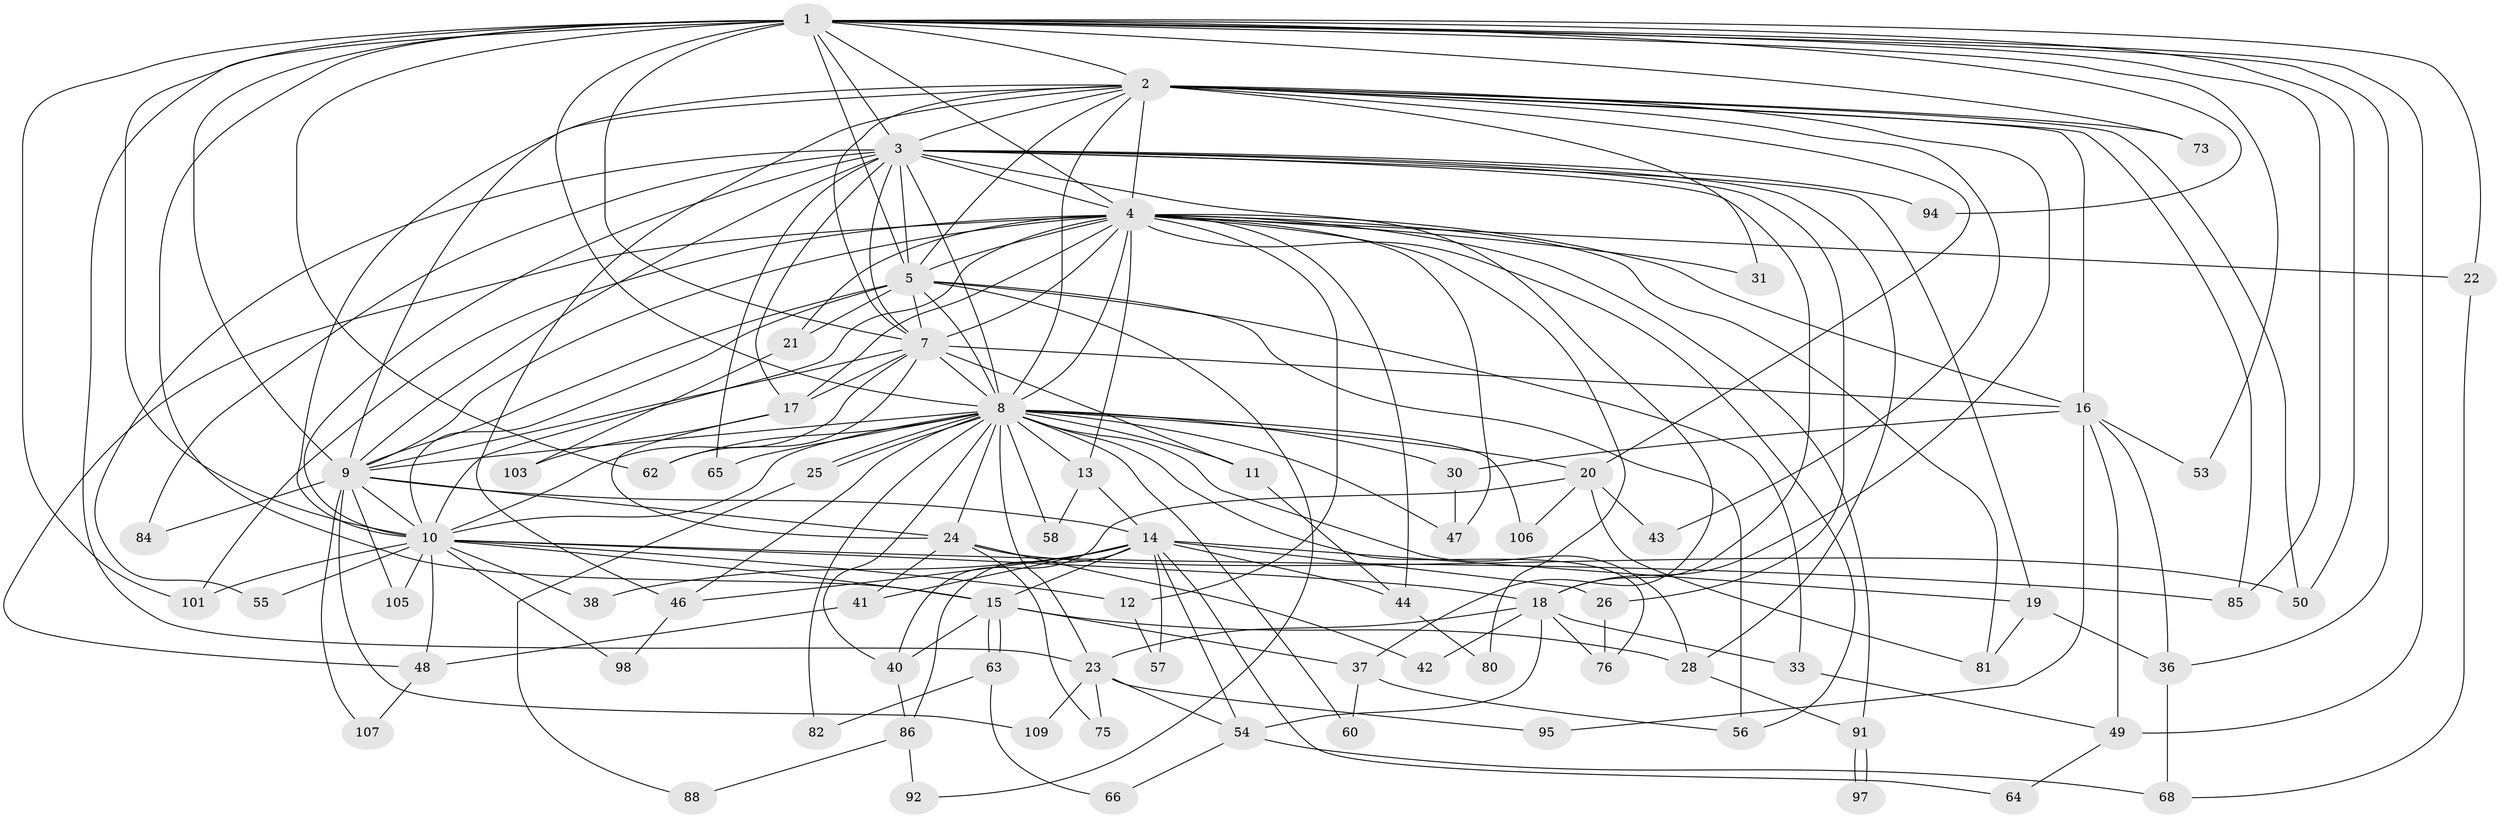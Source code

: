 // Generated by graph-tools (version 1.1) at 2025/51/02/27/25 19:51:51]
// undirected, 77 vertices, 195 edges
graph export_dot {
graph [start="1"]
  node [color=gray90,style=filled];
  1 [super="+6"];
  2 [super="+71"];
  3 [super="+32"];
  4 [super="+111"];
  5 [super="+74"];
  7 [super="+77"];
  8 [super="+34"];
  9 [super="+67"];
  10 [super="+110"];
  11;
  12;
  13;
  14 [super="+27"];
  15 [super="+90"];
  16 [super="+78"];
  17 [super="+93"];
  18 [super="+29"];
  19;
  20 [super="+70"];
  21;
  22;
  23 [super="+39"];
  24 [super="+35"];
  25 [super="+61"];
  26;
  28 [super="+99"];
  30;
  31;
  33 [super="+69"];
  36 [super="+104"];
  37;
  38;
  40;
  41;
  42;
  43;
  44 [super="+45"];
  46 [super="+51"];
  47 [super="+59"];
  48 [super="+87"];
  49 [super="+52"];
  50 [super="+72"];
  53;
  54 [super="+89"];
  55;
  56 [super="+79"];
  57;
  58;
  60;
  62 [super="+96"];
  63;
  64;
  65;
  66;
  68 [super="+83"];
  73;
  75;
  76 [super="+100"];
  80;
  81;
  82;
  84;
  85 [super="+102"];
  86;
  88;
  91;
  92;
  94;
  95;
  97;
  98;
  101 [super="+108"];
  103;
  105;
  106;
  107;
  109;
  1 -- 2 [weight=2];
  1 -- 3 [weight=2];
  1 -- 4 [weight=2];
  1 -- 5 [weight=3];
  1 -- 7 [weight=2];
  1 -- 8 [weight=2];
  1 -- 9 [weight=2];
  1 -- 10 [weight=2];
  1 -- 15;
  1 -- 36;
  1 -- 49 [weight=2];
  1 -- 73;
  1 -- 85;
  1 -- 94;
  1 -- 50;
  1 -- 53;
  1 -- 22;
  1 -- 23;
  1 -- 101;
  1 -- 62;
  2 -- 3;
  2 -- 4;
  2 -- 5;
  2 -- 7;
  2 -- 8 [weight=2];
  2 -- 9;
  2 -- 10;
  2 -- 16;
  2 -- 18;
  2 -- 20;
  2 -- 31;
  2 -- 43;
  2 -- 46;
  2 -- 50;
  2 -- 73;
  2 -- 85;
  3 -- 4;
  3 -- 5;
  3 -- 7;
  3 -- 8 [weight=2];
  3 -- 9;
  3 -- 10 [weight=2];
  3 -- 18;
  3 -- 19;
  3 -- 26;
  3 -- 37;
  3 -- 55;
  3 -- 65;
  3 -- 84;
  3 -- 94;
  3 -- 17 [weight=2];
  3 -- 28;
  4 -- 5;
  4 -- 7;
  4 -- 8;
  4 -- 9 [weight=2];
  4 -- 10;
  4 -- 12;
  4 -- 13;
  4 -- 17;
  4 -- 21;
  4 -- 22;
  4 -- 31;
  4 -- 44;
  4 -- 47;
  4 -- 56;
  4 -- 80;
  4 -- 91;
  4 -- 101;
  4 -- 81;
  4 -- 16;
  4 -- 48;
  5 -- 7;
  5 -- 8;
  5 -- 9;
  5 -- 10;
  5 -- 21;
  5 -- 33;
  5 -- 56;
  5 -- 92;
  7 -- 8;
  7 -- 9 [weight=2];
  7 -- 10;
  7 -- 11;
  7 -- 16;
  7 -- 17;
  7 -- 62;
  8 -- 9;
  8 -- 10;
  8 -- 11;
  8 -- 13;
  8 -- 20;
  8 -- 23;
  8 -- 25 [weight=2];
  8 -- 25;
  8 -- 28;
  8 -- 30;
  8 -- 40;
  8 -- 47;
  8 -- 58;
  8 -- 82;
  8 -- 106;
  8 -- 65;
  8 -- 76;
  8 -- 24;
  8 -- 60;
  8 -- 62;
  8 -- 46;
  9 -- 10;
  9 -- 14 [weight=2];
  9 -- 24;
  9 -- 84;
  9 -- 105;
  9 -- 107;
  9 -- 109;
  10 -- 12;
  10 -- 38;
  10 -- 48;
  10 -- 55;
  10 -- 85;
  10 -- 98;
  10 -- 101;
  10 -- 105;
  10 -- 18;
  10 -- 15;
  11 -- 44;
  12 -- 57;
  13 -- 14;
  13 -- 58;
  14 -- 15;
  14 -- 19;
  14 -- 26;
  14 -- 38;
  14 -- 41;
  14 -- 54;
  14 -- 57;
  14 -- 86;
  14 -- 64;
  14 -- 46;
  14 -- 44;
  15 -- 28;
  15 -- 37;
  15 -- 40;
  15 -- 63;
  15 -- 63;
  16 -- 30;
  16 -- 36;
  16 -- 49;
  16 -- 53;
  16 -- 95;
  17 -- 24;
  17 -- 103;
  18 -- 33;
  18 -- 54;
  18 -- 76;
  18 -- 42;
  18 -- 23;
  19 -- 81;
  19 -- 36;
  20 -- 43;
  20 -- 40;
  20 -- 81;
  20 -- 106;
  21 -- 103;
  22 -- 68;
  23 -- 54;
  23 -- 75;
  23 -- 109;
  23 -- 95;
  24 -- 42;
  24 -- 75;
  24 -- 41;
  24 -- 50;
  25 -- 88;
  26 -- 76;
  28 -- 91;
  30 -- 47;
  33 -- 49;
  36 -- 68;
  37 -- 60;
  37 -- 56;
  40 -- 86;
  41 -- 48;
  44 -- 80;
  46 -- 98;
  48 -- 107;
  49 -- 64;
  54 -- 66;
  54 -- 68;
  63 -- 66;
  63 -- 82;
  86 -- 88;
  86 -- 92;
  91 -- 97;
  91 -- 97;
}
